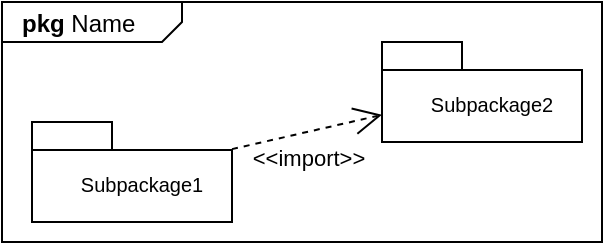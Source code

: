 <mxfile version="13.6.9" type="github">
  <diagram id="pR3LJv6qqURd2XeXamgV" name="d1">
    <mxGraphModel dx="1422" dy="763" grid="1" gridSize="10" guides="1" tooltips="1" connect="1" arrows="1" fold="1" page="1" pageScale="1" pageWidth="1169" pageHeight="827" math="0" shadow="0">
      <root>
        <mxCell id="0" />
        <mxCell id="1" parent="0" />
        <mxCell id="j_BsKlN0p75uapZhrUgc-2" value="&lt;p style=&quot;margin:0px;margin-top:4px;margin-left:10px;text-align:left;&quot;&gt;&lt;b&gt;pkg&lt;/b&gt;   Name&lt;/p&gt;" style="html=1;shape=mxgraph.sysml.package;xSize=90;align=left;spacingLeft=10;overflow=fill;strokeWidth=1;recursiveResize=0;" vertex="1" parent="1">
          <mxGeometry x="410" y="270" width="300" height="120" as="geometry" />
        </mxCell>
        <mxCell id="j_BsKlN0p75uapZhrUgc-3" value="&#xa;Subpackage1" style="strokeColor=inherit;fillColor=inherit;gradientColor=inherit;shape=folder;spacingLeft=10;tabWidth=40;tabHeight=14;tabPosition=left;fontSize=10;html=1;whiteSpace=wrap;" vertex="1" parent="j_BsKlN0p75uapZhrUgc-2">
          <mxGeometry x="15" y="60" width="100" height="50" as="geometry" />
        </mxCell>
        <mxCell id="j_BsKlN0p75uapZhrUgc-4" value="&#xa;Subpackage2" style="strokeColor=inherit;fillColor=inherit;gradientColor=inherit;shape=folder;spacingLeft=10;tabWidth=40;tabHeight=14;tabPosition=left;fontSize=10;html=1;whiteSpace=wrap;" vertex="1" parent="j_BsKlN0p75uapZhrUgc-2">
          <mxGeometry x="190" y="20" width="100" height="50" as="geometry" />
        </mxCell>
        <mxCell id="j_BsKlN0p75uapZhrUgc-5" value="&amp;lt;&amp;lt;import&amp;gt;&amp;gt;" style="strokeColor=inherit;fillColor=inherit;gradientColor=inherit;edgeStyle=none;endArrow=open;dashed=1;verticalAlign=top;labelBackgroundColor=none;endSize=12;html=1;" edge="1" parent="j_BsKlN0p75uapZhrUgc-2" source="j_BsKlN0p75uapZhrUgc-3" target="j_BsKlN0p75uapZhrUgc-4">
          <mxGeometry relative="1" as="geometry" />
        </mxCell>
      </root>
    </mxGraphModel>
  </diagram>
</mxfile>
